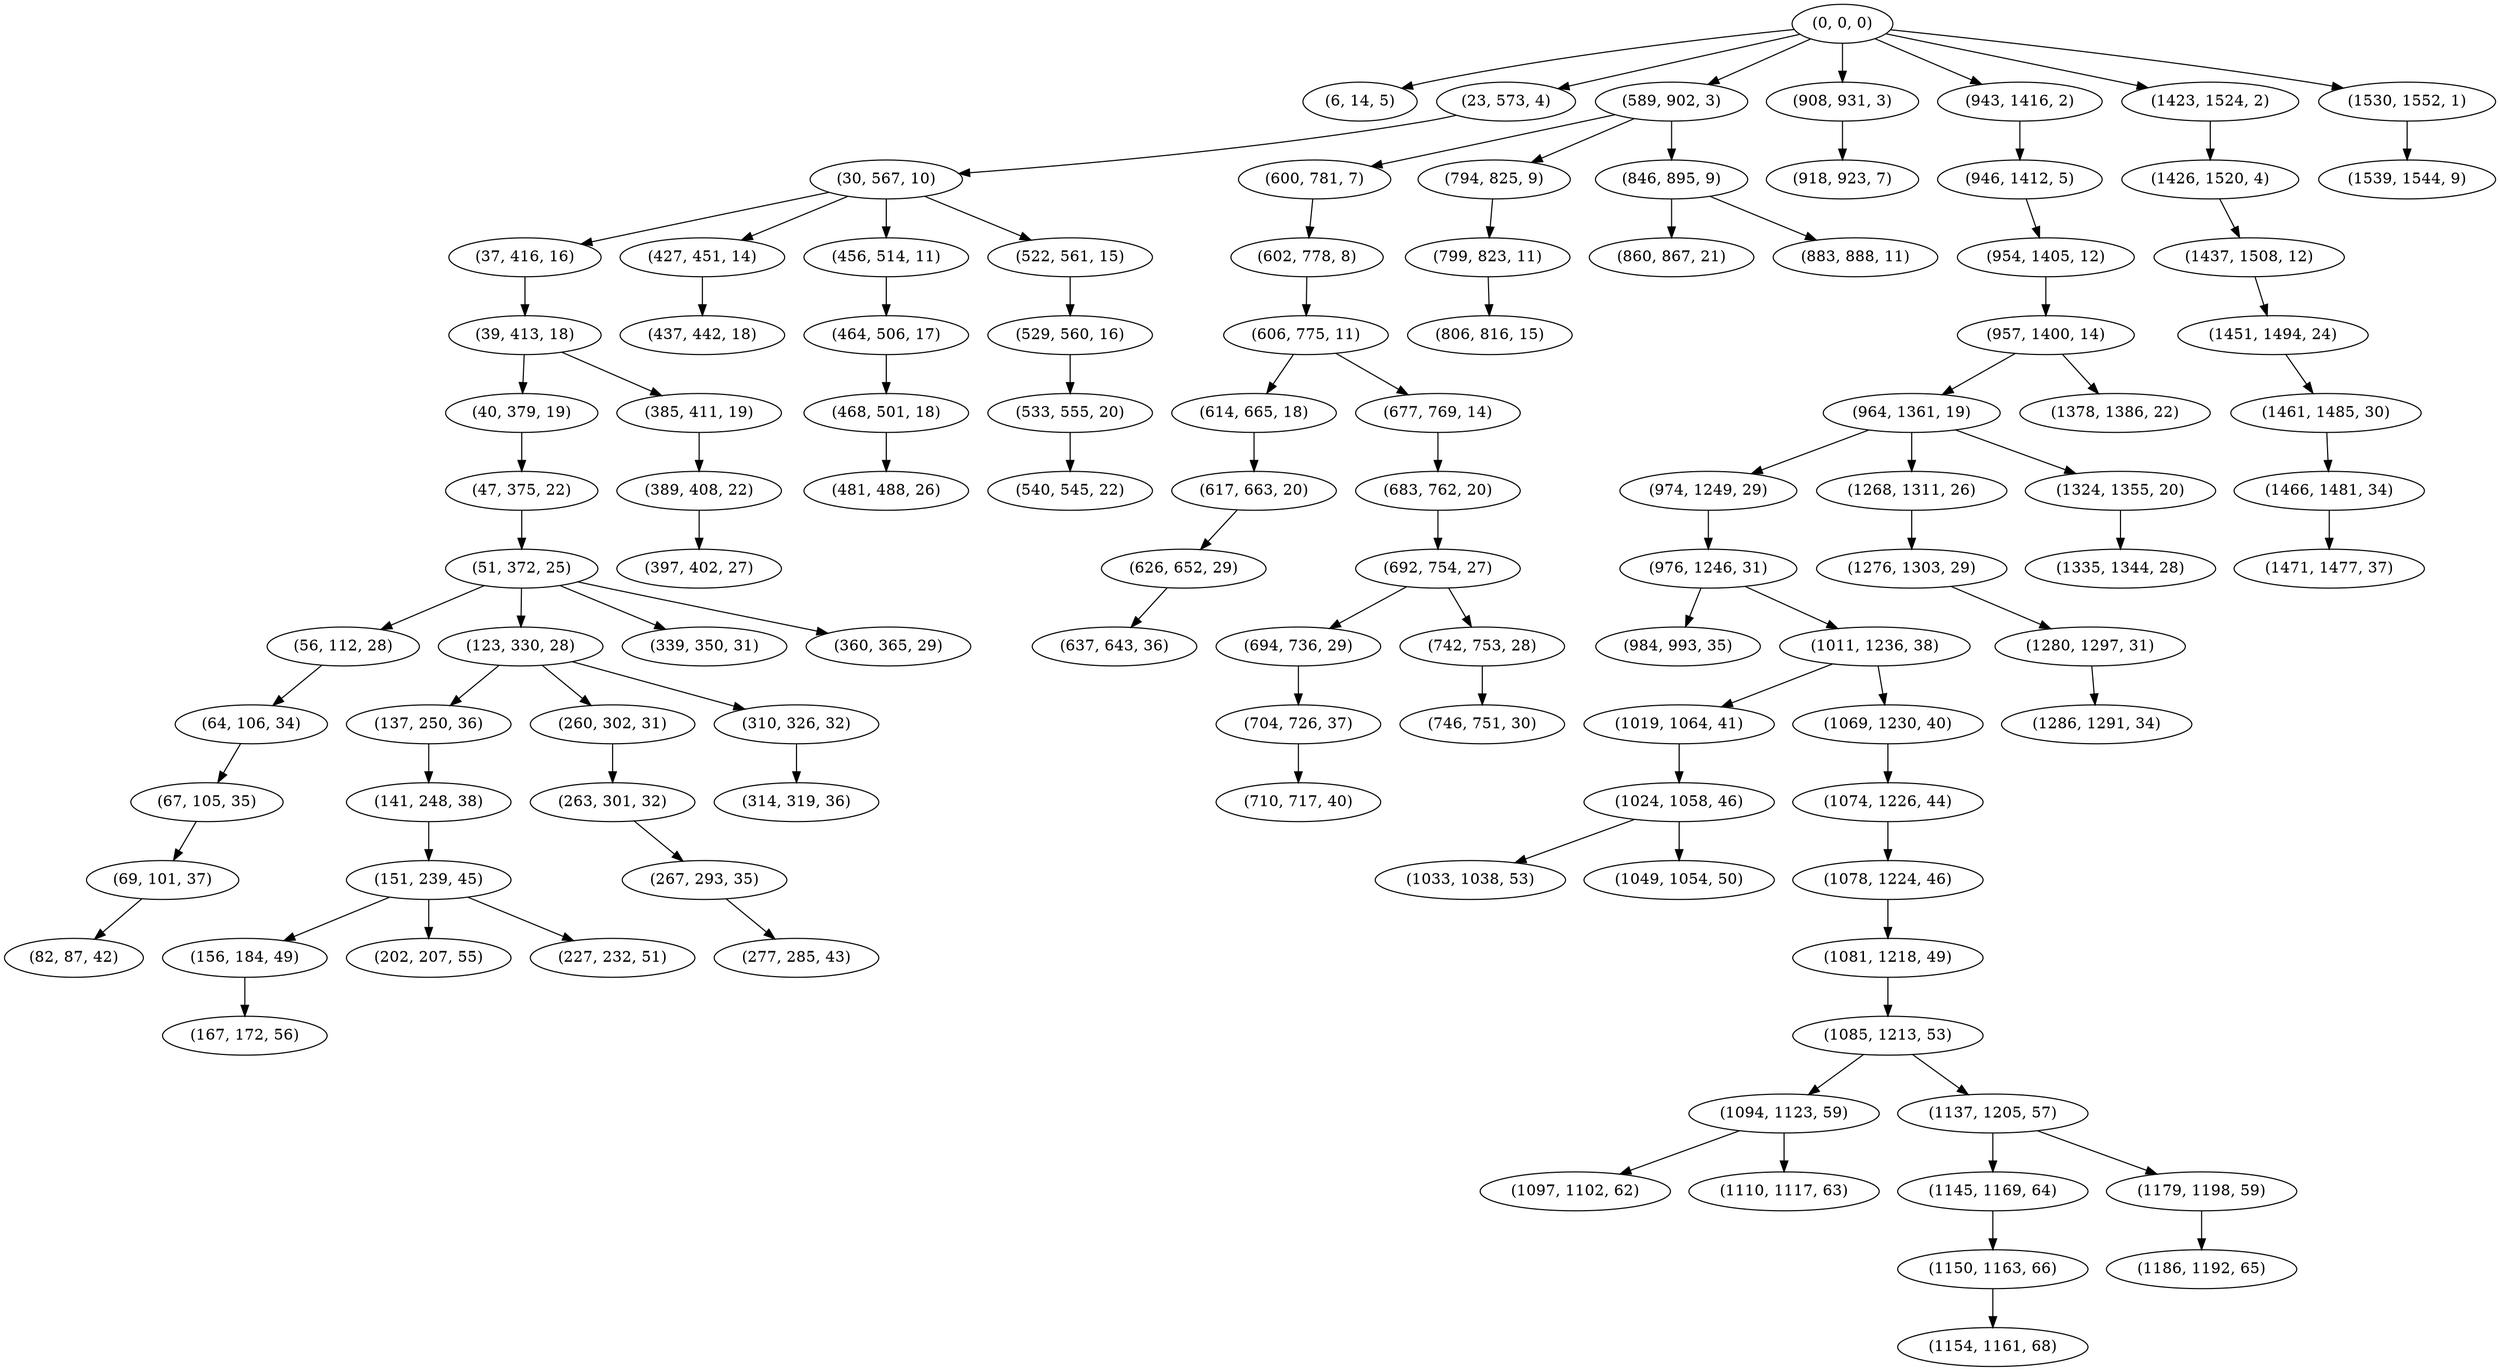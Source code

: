 digraph tree {
    "(0, 0, 0)";
    "(6, 14, 5)";
    "(23, 573, 4)";
    "(30, 567, 10)";
    "(37, 416, 16)";
    "(39, 413, 18)";
    "(40, 379, 19)";
    "(47, 375, 22)";
    "(51, 372, 25)";
    "(56, 112, 28)";
    "(64, 106, 34)";
    "(67, 105, 35)";
    "(69, 101, 37)";
    "(82, 87, 42)";
    "(123, 330, 28)";
    "(137, 250, 36)";
    "(141, 248, 38)";
    "(151, 239, 45)";
    "(156, 184, 49)";
    "(167, 172, 56)";
    "(202, 207, 55)";
    "(227, 232, 51)";
    "(260, 302, 31)";
    "(263, 301, 32)";
    "(267, 293, 35)";
    "(277, 285, 43)";
    "(310, 326, 32)";
    "(314, 319, 36)";
    "(339, 350, 31)";
    "(360, 365, 29)";
    "(385, 411, 19)";
    "(389, 408, 22)";
    "(397, 402, 27)";
    "(427, 451, 14)";
    "(437, 442, 18)";
    "(456, 514, 11)";
    "(464, 506, 17)";
    "(468, 501, 18)";
    "(481, 488, 26)";
    "(522, 561, 15)";
    "(529, 560, 16)";
    "(533, 555, 20)";
    "(540, 545, 22)";
    "(589, 902, 3)";
    "(600, 781, 7)";
    "(602, 778, 8)";
    "(606, 775, 11)";
    "(614, 665, 18)";
    "(617, 663, 20)";
    "(626, 652, 29)";
    "(637, 643, 36)";
    "(677, 769, 14)";
    "(683, 762, 20)";
    "(692, 754, 27)";
    "(694, 736, 29)";
    "(704, 726, 37)";
    "(710, 717, 40)";
    "(742, 753, 28)";
    "(746, 751, 30)";
    "(794, 825, 9)";
    "(799, 823, 11)";
    "(806, 816, 15)";
    "(846, 895, 9)";
    "(860, 867, 21)";
    "(883, 888, 11)";
    "(908, 931, 3)";
    "(918, 923, 7)";
    "(943, 1416, 2)";
    "(946, 1412, 5)";
    "(954, 1405, 12)";
    "(957, 1400, 14)";
    "(964, 1361, 19)";
    "(974, 1249, 29)";
    "(976, 1246, 31)";
    "(984, 993, 35)";
    "(1011, 1236, 38)";
    "(1019, 1064, 41)";
    "(1024, 1058, 46)";
    "(1033, 1038, 53)";
    "(1049, 1054, 50)";
    "(1069, 1230, 40)";
    "(1074, 1226, 44)";
    "(1078, 1224, 46)";
    "(1081, 1218, 49)";
    "(1085, 1213, 53)";
    "(1094, 1123, 59)";
    "(1097, 1102, 62)";
    "(1110, 1117, 63)";
    "(1137, 1205, 57)";
    "(1145, 1169, 64)";
    "(1150, 1163, 66)";
    "(1154, 1161, 68)";
    "(1179, 1198, 59)";
    "(1186, 1192, 65)";
    "(1268, 1311, 26)";
    "(1276, 1303, 29)";
    "(1280, 1297, 31)";
    "(1286, 1291, 34)";
    "(1324, 1355, 20)";
    "(1335, 1344, 28)";
    "(1378, 1386, 22)";
    "(1423, 1524, 2)";
    "(1426, 1520, 4)";
    "(1437, 1508, 12)";
    "(1451, 1494, 24)";
    "(1461, 1485, 30)";
    "(1466, 1481, 34)";
    "(1471, 1477, 37)";
    "(1530, 1552, 1)";
    "(1539, 1544, 9)";
    "(0, 0, 0)" -> "(6, 14, 5)";
    "(0, 0, 0)" -> "(23, 573, 4)";
    "(0, 0, 0)" -> "(589, 902, 3)";
    "(0, 0, 0)" -> "(908, 931, 3)";
    "(0, 0, 0)" -> "(943, 1416, 2)";
    "(0, 0, 0)" -> "(1423, 1524, 2)";
    "(0, 0, 0)" -> "(1530, 1552, 1)";
    "(23, 573, 4)" -> "(30, 567, 10)";
    "(30, 567, 10)" -> "(37, 416, 16)";
    "(30, 567, 10)" -> "(427, 451, 14)";
    "(30, 567, 10)" -> "(456, 514, 11)";
    "(30, 567, 10)" -> "(522, 561, 15)";
    "(37, 416, 16)" -> "(39, 413, 18)";
    "(39, 413, 18)" -> "(40, 379, 19)";
    "(39, 413, 18)" -> "(385, 411, 19)";
    "(40, 379, 19)" -> "(47, 375, 22)";
    "(47, 375, 22)" -> "(51, 372, 25)";
    "(51, 372, 25)" -> "(56, 112, 28)";
    "(51, 372, 25)" -> "(123, 330, 28)";
    "(51, 372, 25)" -> "(339, 350, 31)";
    "(51, 372, 25)" -> "(360, 365, 29)";
    "(56, 112, 28)" -> "(64, 106, 34)";
    "(64, 106, 34)" -> "(67, 105, 35)";
    "(67, 105, 35)" -> "(69, 101, 37)";
    "(69, 101, 37)" -> "(82, 87, 42)";
    "(123, 330, 28)" -> "(137, 250, 36)";
    "(123, 330, 28)" -> "(260, 302, 31)";
    "(123, 330, 28)" -> "(310, 326, 32)";
    "(137, 250, 36)" -> "(141, 248, 38)";
    "(141, 248, 38)" -> "(151, 239, 45)";
    "(151, 239, 45)" -> "(156, 184, 49)";
    "(151, 239, 45)" -> "(202, 207, 55)";
    "(151, 239, 45)" -> "(227, 232, 51)";
    "(156, 184, 49)" -> "(167, 172, 56)";
    "(260, 302, 31)" -> "(263, 301, 32)";
    "(263, 301, 32)" -> "(267, 293, 35)";
    "(267, 293, 35)" -> "(277, 285, 43)";
    "(310, 326, 32)" -> "(314, 319, 36)";
    "(385, 411, 19)" -> "(389, 408, 22)";
    "(389, 408, 22)" -> "(397, 402, 27)";
    "(427, 451, 14)" -> "(437, 442, 18)";
    "(456, 514, 11)" -> "(464, 506, 17)";
    "(464, 506, 17)" -> "(468, 501, 18)";
    "(468, 501, 18)" -> "(481, 488, 26)";
    "(522, 561, 15)" -> "(529, 560, 16)";
    "(529, 560, 16)" -> "(533, 555, 20)";
    "(533, 555, 20)" -> "(540, 545, 22)";
    "(589, 902, 3)" -> "(600, 781, 7)";
    "(589, 902, 3)" -> "(794, 825, 9)";
    "(589, 902, 3)" -> "(846, 895, 9)";
    "(600, 781, 7)" -> "(602, 778, 8)";
    "(602, 778, 8)" -> "(606, 775, 11)";
    "(606, 775, 11)" -> "(614, 665, 18)";
    "(606, 775, 11)" -> "(677, 769, 14)";
    "(614, 665, 18)" -> "(617, 663, 20)";
    "(617, 663, 20)" -> "(626, 652, 29)";
    "(626, 652, 29)" -> "(637, 643, 36)";
    "(677, 769, 14)" -> "(683, 762, 20)";
    "(683, 762, 20)" -> "(692, 754, 27)";
    "(692, 754, 27)" -> "(694, 736, 29)";
    "(692, 754, 27)" -> "(742, 753, 28)";
    "(694, 736, 29)" -> "(704, 726, 37)";
    "(704, 726, 37)" -> "(710, 717, 40)";
    "(742, 753, 28)" -> "(746, 751, 30)";
    "(794, 825, 9)" -> "(799, 823, 11)";
    "(799, 823, 11)" -> "(806, 816, 15)";
    "(846, 895, 9)" -> "(860, 867, 21)";
    "(846, 895, 9)" -> "(883, 888, 11)";
    "(908, 931, 3)" -> "(918, 923, 7)";
    "(943, 1416, 2)" -> "(946, 1412, 5)";
    "(946, 1412, 5)" -> "(954, 1405, 12)";
    "(954, 1405, 12)" -> "(957, 1400, 14)";
    "(957, 1400, 14)" -> "(964, 1361, 19)";
    "(957, 1400, 14)" -> "(1378, 1386, 22)";
    "(964, 1361, 19)" -> "(974, 1249, 29)";
    "(964, 1361, 19)" -> "(1268, 1311, 26)";
    "(964, 1361, 19)" -> "(1324, 1355, 20)";
    "(974, 1249, 29)" -> "(976, 1246, 31)";
    "(976, 1246, 31)" -> "(984, 993, 35)";
    "(976, 1246, 31)" -> "(1011, 1236, 38)";
    "(1011, 1236, 38)" -> "(1019, 1064, 41)";
    "(1011, 1236, 38)" -> "(1069, 1230, 40)";
    "(1019, 1064, 41)" -> "(1024, 1058, 46)";
    "(1024, 1058, 46)" -> "(1033, 1038, 53)";
    "(1024, 1058, 46)" -> "(1049, 1054, 50)";
    "(1069, 1230, 40)" -> "(1074, 1226, 44)";
    "(1074, 1226, 44)" -> "(1078, 1224, 46)";
    "(1078, 1224, 46)" -> "(1081, 1218, 49)";
    "(1081, 1218, 49)" -> "(1085, 1213, 53)";
    "(1085, 1213, 53)" -> "(1094, 1123, 59)";
    "(1085, 1213, 53)" -> "(1137, 1205, 57)";
    "(1094, 1123, 59)" -> "(1097, 1102, 62)";
    "(1094, 1123, 59)" -> "(1110, 1117, 63)";
    "(1137, 1205, 57)" -> "(1145, 1169, 64)";
    "(1137, 1205, 57)" -> "(1179, 1198, 59)";
    "(1145, 1169, 64)" -> "(1150, 1163, 66)";
    "(1150, 1163, 66)" -> "(1154, 1161, 68)";
    "(1179, 1198, 59)" -> "(1186, 1192, 65)";
    "(1268, 1311, 26)" -> "(1276, 1303, 29)";
    "(1276, 1303, 29)" -> "(1280, 1297, 31)";
    "(1280, 1297, 31)" -> "(1286, 1291, 34)";
    "(1324, 1355, 20)" -> "(1335, 1344, 28)";
    "(1423, 1524, 2)" -> "(1426, 1520, 4)";
    "(1426, 1520, 4)" -> "(1437, 1508, 12)";
    "(1437, 1508, 12)" -> "(1451, 1494, 24)";
    "(1451, 1494, 24)" -> "(1461, 1485, 30)";
    "(1461, 1485, 30)" -> "(1466, 1481, 34)";
    "(1466, 1481, 34)" -> "(1471, 1477, 37)";
    "(1530, 1552, 1)" -> "(1539, 1544, 9)";
}
